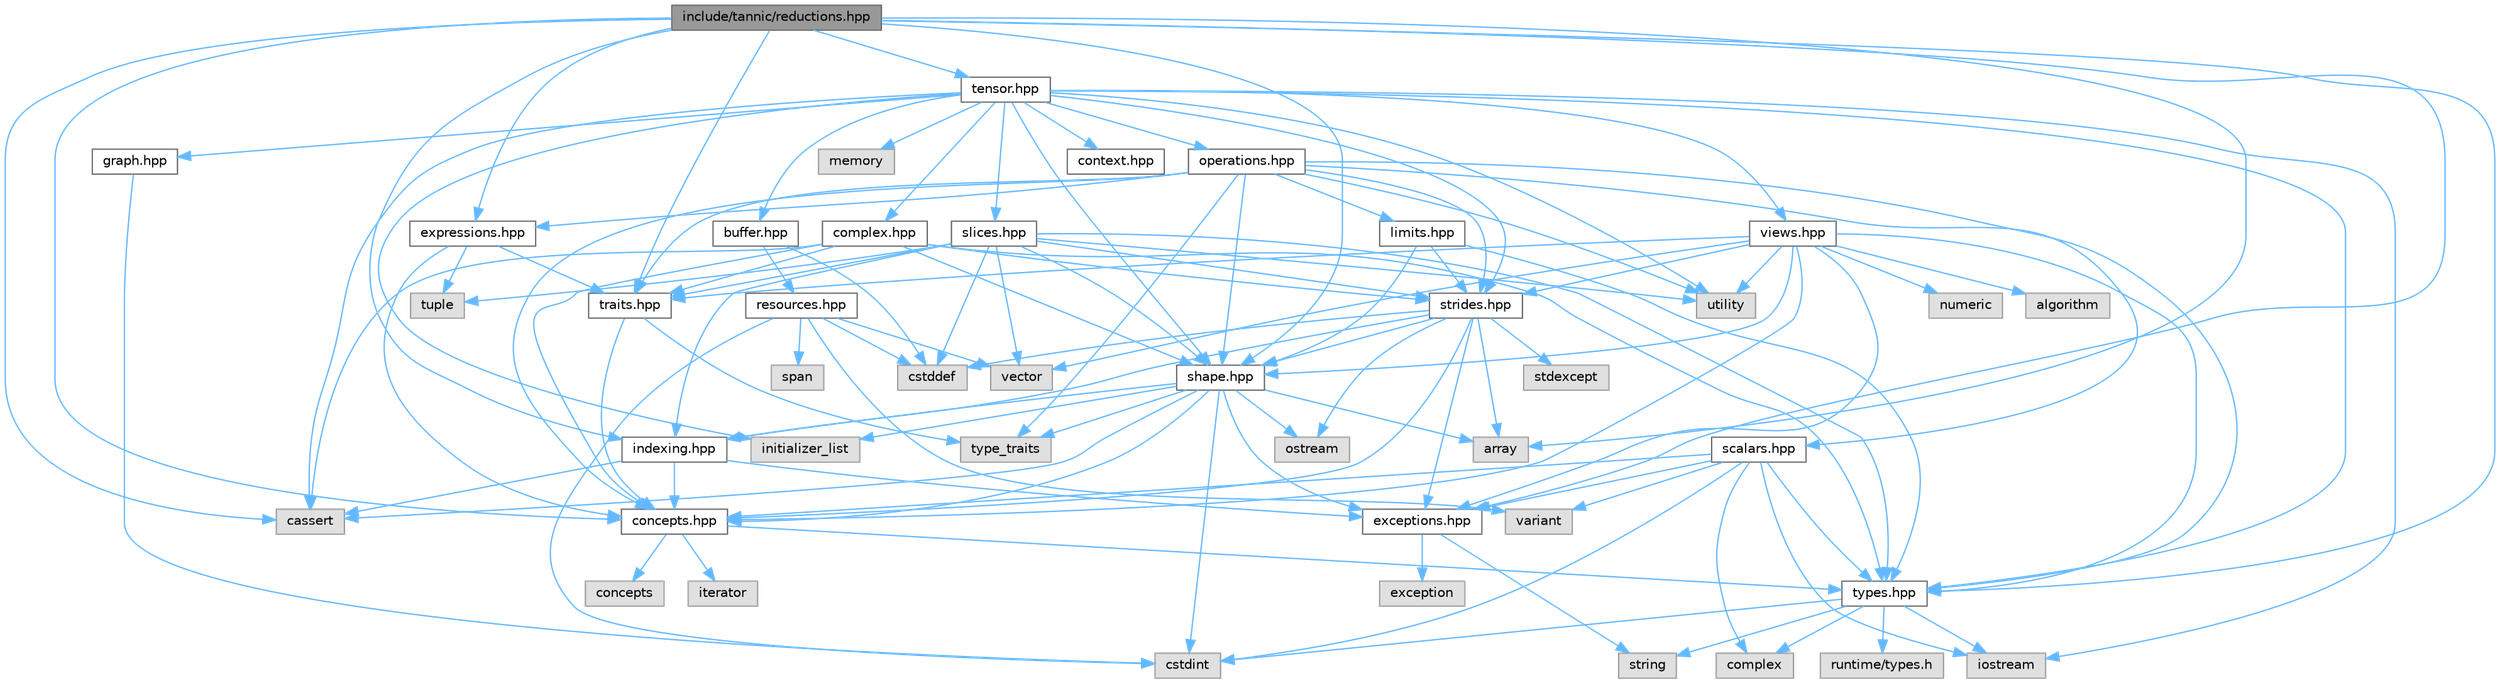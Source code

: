 digraph "include/tannic/reductions.hpp"
{
 // LATEX_PDF_SIZE
  bgcolor="transparent";
  edge [fontname=Helvetica,fontsize=10,labelfontname=Helvetica,labelfontsize=10];
  node [fontname=Helvetica,fontsize=10,shape=box,height=0.2,width=0.4];
  Node1 [id="Node000001",label="include/tannic/reductions.hpp",height=0.2,width=0.4,color="gray40", fillcolor="grey60", style="filled", fontcolor="black",tooltip="Defines reduction operations for tensor expressions."];
  Node1 -> Node2 [id="edge114_Node000001_Node000002",color="steelblue1",style="solid",tooltip=" "];
  Node2 [id="Node000002",label="array",height=0.2,width=0.4,color="grey60", fillcolor="#E0E0E0", style="filled",tooltip=" "];
  Node1 -> Node3 [id="edge115_Node000001_Node000003",color="steelblue1",style="solid",tooltip=" "];
  Node3 [id="Node000003",label="cassert",height=0.2,width=0.4,color="grey60", fillcolor="#E0E0E0", style="filled",tooltip=" "];
  Node1 -> Node4 [id="edge116_Node000001_Node000004",color="steelblue1",style="solid",tooltip=" "];
  Node4 [id="Node000004",label="concepts.hpp",height=0.2,width=0.4,color="grey40", fillcolor="white", style="filled",URL="$d7/dd8/concepts_8hpp.html",tooltip="Defines core C++20 concepts used throughout the Tannic Tensor Library."];
  Node4 -> Node5 [id="edge117_Node000004_Node000005",color="steelblue1",style="solid",tooltip=" "];
  Node5 [id="Node000005",label="concepts",height=0.2,width=0.4,color="grey60", fillcolor="#E0E0E0", style="filled",tooltip=" "];
  Node4 -> Node6 [id="edge118_Node000004_Node000006",color="steelblue1",style="solid",tooltip=" "];
  Node6 [id="Node000006",label="iterator",height=0.2,width=0.4,color="grey60", fillcolor="#E0E0E0", style="filled",tooltip=" "];
  Node4 -> Node7 [id="edge119_Node000004_Node000007",color="steelblue1",style="solid",tooltip=" "];
  Node7 [id="Node000007",label="types.hpp",height=0.2,width=0.4,color="grey40", fillcolor="white", style="filled",URL="$dd/de3/types_8hpp.html",tooltip="Core type system for the Tannic Tensor Library."];
  Node7 -> Node8 [id="edge120_Node000007_Node000008",color="steelblue1",style="solid",tooltip=" "];
  Node8 [id="Node000008",label="iostream",height=0.2,width=0.4,color="grey60", fillcolor="#E0E0E0", style="filled",tooltip=" "];
  Node7 -> Node9 [id="edge121_Node000007_Node000009",color="steelblue1",style="solid",tooltip=" "];
  Node9 [id="Node000009",label="cstdint",height=0.2,width=0.4,color="grey60", fillcolor="#E0E0E0", style="filled",tooltip=" "];
  Node7 -> Node10 [id="edge122_Node000007_Node000010",color="steelblue1",style="solid",tooltip=" "];
  Node10 [id="Node000010",label="string",height=0.2,width=0.4,color="grey60", fillcolor="#E0E0E0", style="filled",tooltip=" "];
  Node7 -> Node11 [id="edge123_Node000007_Node000011",color="steelblue1",style="solid",tooltip=" "];
  Node11 [id="Node000011",label="complex",height=0.2,width=0.4,color="grey60", fillcolor="#E0E0E0", style="filled",tooltip=" "];
  Node7 -> Node12 [id="edge124_Node000007_Node000012",color="steelblue1",style="solid",tooltip=" "];
  Node12 [id="Node000012",label="runtime/types.h",height=0.2,width=0.4,color="grey60", fillcolor="#E0E0E0", style="filled",tooltip=" "];
  Node1 -> Node13 [id="edge125_Node000001_Node000013",color="steelblue1",style="solid",tooltip=" "];
  Node13 [id="Node000013",label="expressions.hpp",height=0.2,width=0.4,color="grey40", fillcolor="white", style="filled",URL="$d5/d8b/expressions_8hpp.html",tooltip=" "];
  Node13 -> Node14 [id="edge126_Node000013_Node000014",color="steelblue1",style="solid",tooltip=" "];
  Node14 [id="Node000014",label="tuple",height=0.2,width=0.4,color="grey60", fillcolor="#E0E0E0", style="filled",tooltip=" "];
  Node13 -> Node15 [id="edge127_Node000013_Node000015",color="steelblue1",style="solid",tooltip=" "];
  Node15 [id="Node000015",label="traits.hpp",height=0.2,width=0.4,color="grey40", fillcolor="white", style="filled",URL="$df/d73/traits_8hpp.html",tooltip=" "];
  Node15 -> Node16 [id="edge128_Node000015_Node000016",color="steelblue1",style="solid",tooltip=" "];
  Node16 [id="Node000016",label="type_traits",height=0.2,width=0.4,color="grey60", fillcolor="#E0E0E0", style="filled",tooltip=" "];
  Node15 -> Node4 [id="edge129_Node000015_Node000004",color="steelblue1",style="solid",tooltip=" "];
  Node13 -> Node4 [id="edge130_Node000013_Node000004",color="steelblue1",style="solid",tooltip=" "];
  Node1 -> Node7 [id="edge131_Node000001_Node000007",color="steelblue1",style="solid",tooltip=" "];
  Node1 -> Node15 [id="edge132_Node000001_Node000015",color="steelblue1",style="solid",tooltip=" "];
  Node1 -> Node17 [id="edge133_Node000001_Node000017",color="steelblue1",style="solid",tooltip=" "];
  Node17 [id="Node000017",label="shape.hpp",height=0.2,width=0.4,color="grey40", fillcolor="white", style="filled",URL="$d3/d30/shape_8hpp.html",tooltip="Defines the Shape class for representing tensor dimensions."];
  Node17 -> Node16 [id="edge134_Node000017_Node000016",color="steelblue1",style="solid",tooltip=" "];
  Node17 -> Node2 [id="edge135_Node000017_Node000002",color="steelblue1",style="solid",tooltip=" "];
  Node17 -> Node9 [id="edge136_Node000017_Node000009",color="steelblue1",style="solid",tooltip=" "];
  Node17 -> Node3 [id="edge137_Node000017_Node000003",color="steelblue1",style="solid",tooltip=" "];
  Node17 -> Node18 [id="edge138_Node000017_Node000018",color="steelblue1",style="solid",tooltip=" "];
  Node18 [id="Node000018",label="initializer_list",height=0.2,width=0.4,color="grey60", fillcolor="#E0E0E0", style="filled",tooltip=" "];
  Node17 -> Node19 [id="edge139_Node000017_Node000019",color="steelblue1",style="solid",tooltip=" "];
  Node19 [id="Node000019",label="ostream",height=0.2,width=0.4,color="grey60", fillcolor="#E0E0E0", style="filled",tooltip=" "];
  Node17 -> Node4 [id="edge140_Node000017_Node000004",color="steelblue1",style="solid",tooltip=" "];
  Node17 -> Node20 [id="edge141_Node000017_Node000020",color="steelblue1",style="solid",tooltip=" "];
  Node20 [id="Node000020",label="indexing.hpp",height=0.2,width=0.4,color="grey40", fillcolor="white", style="filled",URL="$d7/d1d/indexing_8hpp.html",tooltip=" "];
  Node20 -> Node3 [id="edge142_Node000020_Node000003",color="steelblue1",style="solid",tooltip=" "];
  Node20 -> Node4 [id="edge143_Node000020_Node000004",color="steelblue1",style="solid",tooltip=" "];
  Node20 -> Node21 [id="edge144_Node000020_Node000021",color="steelblue1",style="solid",tooltip=" "];
  Node21 [id="Node000021",label="exceptions.hpp",height=0.2,width=0.4,color="grey40", fillcolor="white", style="filled",URL="$da/d49/exceptions_8hpp.html",tooltip="Defines the exceptions used in the library."];
  Node21 -> Node22 [id="edge145_Node000021_Node000022",color="steelblue1",style="solid",tooltip=" "];
  Node22 [id="Node000022",label="exception",height=0.2,width=0.4,color="grey60", fillcolor="#E0E0E0", style="filled",tooltip=" "];
  Node21 -> Node10 [id="edge146_Node000021_Node000010",color="steelblue1",style="solid",tooltip=" "];
  Node17 -> Node21 [id="edge147_Node000017_Node000021",color="steelblue1",style="solid",tooltip=" "];
  Node1 -> Node23 [id="edge148_Node000001_Node000023",color="steelblue1",style="solid",tooltip=" "];
  Node23 [id="Node000023",label="tensor.hpp",height=0.2,width=0.4,color="grey40", fillcolor="white", style="filled",URL="$d3/d8b/tensor_8hpp.html",tooltip=" "];
  Node23 -> Node8 [id="edge149_Node000023_Node000008",color="steelblue1",style="solid",tooltip=" "];
  Node23 -> Node24 [id="edge150_Node000023_Node000024",color="steelblue1",style="solid",tooltip=" "];
  Node24 [id="Node000024",label="memory",height=0.2,width=0.4,color="grey60", fillcolor="#E0E0E0", style="filled",tooltip=" "];
  Node23 -> Node3 [id="edge151_Node000023_Node000003",color="steelblue1",style="solid",tooltip=" "];
  Node23 -> Node25 [id="edge152_Node000023_Node000025",color="steelblue1",style="solid",tooltip=" "];
  Node25 [id="Node000025",label="utility",height=0.2,width=0.4,color="grey60", fillcolor="#E0E0E0", style="filled",tooltip=" "];
  Node23 -> Node18 [id="edge153_Node000023_Node000018",color="steelblue1",style="solid",tooltip=" "];
  Node23 -> Node7 [id="edge154_Node000023_Node000007",color="steelblue1",style="solid",tooltip=" "];
  Node23 -> Node17 [id="edge155_Node000023_Node000017",color="steelblue1",style="solid",tooltip=" "];
  Node23 -> Node26 [id="edge156_Node000023_Node000026",color="steelblue1",style="solid",tooltip=" "];
  Node26 [id="Node000026",label="strides.hpp",height=0.2,width=0.4,color="grey40", fillcolor="white", style="filled",URL="$d7/d08/strides_8hpp.html",tooltip="Memory layout specification for tensor dimensions in the Tannic Tensor Library."];
  Node26 -> Node2 [id="edge157_Node000026_Node000002",color="steelblue1",style="solid",tooltip=" "];
  Node26 -> Node27 [id="edge158_Node000026_Node000027",color="steelblue1",style="solid",tooltip=" "];
  Node27 [id="Node000027",label="cstddef",height=0.2,width=0.4,color="grey60", fillcolor="#E0E0E0", style="filled",tooltip=" "];
  Node26 -> Node28 [id="edge159_Node000026_Node000028",color="steelblue1",style="solid",tooltip=" "];
  Node28 [id="Node000028",label="stdexcept",height=0.2,width=0.4,color="grey60", fillcolor="#E0E0E0", style="filled",tooltip=" "];
  Node26 -> Node19 [id="edge160_Node000026_Node000019",color="steelblue1",style="solid",tooltip=" "];
  Node26 -> Node4 [id="edge161_Node000026_Node000004",color="steelblue1",style="solid",tooltip=" "];
  Node26 -> Node17 [id="edge162_Node000026_Node000017",color="steelblue1",style="solid",tooltip=" "];
  Node26 -> Node20 [id="edge163_Node000026_Node000020",color="steelblue1",style="solid",tooltip=" "];
  Node26 -> Node21 [id="edge164_Node000026_Node000021",color="steelblue1",style="solid",tooltip=" "];
  Node23 -> Node29 [id="edge165_Node000023_Node000029",color="steelblue1",style="solid",tooltip=" "];
  Node29 [id="Node000029",label="buffer.hpp",height=0.2,width=0.4,color="grey40", fillcolor="white", style="filled",URL="$da/d1d/buffer_8hpp.html",tooltip="Memory buffer management for tensor storage."];
  Node29 -> Node27 [id="edge166_Node000029_Node000027",color="steelblue1",style="solid",tooltip=" "];
  Node29 -> Node30 [id="edge167_Node000029_Node000030",color="steelblue1",style="solid",tooltip=" "];
  Node30 [id="Node000030",label="resources.hpp",height=0.2,width=0.4,color="grey40", fillcolor="white", style="filled",URL="$d1/dee/resources_8hpp.html",tooltip="Memory resource management for heterogeneous computing."];
  Node30 -> Node9 [id="edge168_Node000030_Node000009",color="steelblue1",style="solid",tooltip=" "];
  Node30 -> Node27 [id="edge169_Node000030_Node000027",color="steelblue1",style="solid",tooltip=" "];
  Node30 -> Node31 [id="edge170_Node000030_Node000031",color="steelblue1",style="solid",tooltip=" "];
  Node31 [id="Node000031",label="span",height=0.2,width=0.4,color="grey60", fillcolor="#E0E0E0", style="filled",tooltip=" "];
  Node30 -> Node32 [id="edge171_Node000030_Node000032",color="steelblue1",style="solid",tooltip=" "];
  Node32 [id="Node000032",label="vector",height=0.2,width=0.4,color="grey60", fillcolor="#E0E0E0", style="filled",tooltip=" "];
  Node30 -> Node33 [id="edge172_Node000030_Node000033",color="steelblue1",style="solid",tooltip=" "];
  Node33 [id="Node000033",label="variant",height=0.2,width=0.4,color="grey60", fillcolor="#E0E0E0", style="filled",tooltip=" "];
  Node23 -> Node34 [id="edge173_Node000023_Node000034",color="steelblue1",style="solid",tooltip=" "];
  Node34 [id="Node000034",label="slices.hpp",height=0.2,width=0.4,color="grey40", fillcolor="white", style="filled",URL="$d4/d71/slices_8hpp.html",tooltip="Implements tensor slicing for expression templates in the Tannic Tensor Library."];
  Node34 -> Node14 [id="edge174_Node000034_Node000014",color="steelblue1",style="solid",tooltip=" "];
  Node34 -> Node25 [id="edge175_Node000034_Node000025",color="steelblue1",style="solid",tooltip=" "];
  Node34 -> Node27 [id="edge176_Node000034_Node000027",color="steelblue1",style="solid",tooltip=" "];
  Node34 -> Node32 [id="edge177_Node000034_Node000032",color="steelblue1",style="solid",tooltip=" "];
  Node34 -> Node7 [id="edge178_Node000034_Node000007",color="steelblue1",style="solid",tooltip=" "];
  Node34 -> Node15 [id="edge179_Node000034_Node000015",color="steelblue1",style="solid",tooltip=" "];
  Node34 -> Node17 [id="edge180_Node000034_Node000017",color="steelblue1",style="solid",tooltip=" "];
  Node34 -> Node26 [id="edge181_Node000034_Node000026",color="steelblue1",style="solid",tooltip=" "];
  Node34 -> Node20 [id="edge182_Node000034_Node000020",color="steelblue1",style="solid",tooltip=" "];
  Node23 -> Node35 [id="edge183_Node000023_Node000035",color="steelblue1",style="solid",tooltip=" "];
  Node35 [id="Node000035",label="views.hpp",height=0.2,width=0.4,color="grey40", fillcolor="white", style="filled",URL="$de/d49/views_8hpp.html",tooltip=" "];
  Node35 -> Node25 [id="edge184_Node000035_Node000025",color="steelblue1",style="solid",tooltip=" "];
  Node35 -> Node36 [id="edge185_Node000035_Node000036",color="steelblue1",style="solid",tooltip=" "];
  Node36 [id="Node000036",label="algorithm",height=0.2,width=0.4,color="grey60", fillcolor="#E0E0E0", style="filled",tooltip=" "];
  Node35 -> Node37 [id="edge186_Node000035_Node000037",color="steelblue1",style="solid",tooltip=" "];
  Node37 [id="Node000037",label="numeric",height=0.2,width=0.4,color="grey60", fillcolor="#E0E0E0", style="filled",tooltip=" "];
  Node35 -> Node32 [id="edge187_Node000035_Node000032",color="steelblue1",style="solid",tooltip=" "];
  Node35 -> Node7 [id="edge188_Node000035_Node000007",color="steelblue1",style="solid",tooltip=" "];
  Node35 -> Node15 [id="edge189_Node000035_Node000015",color="steelblue1",style="solid",tooltip=" "];
  Node35 -> Node17 [id="edge190_Node000035_Node000017",color="steelblue1",style="solid",tooltip=" "];
  Node35 -> Node26 [id="edge191_Node000035_Node000026",color="steelblue1",style="solid",tooltip=" "];
  Node35 -> Node4 [id="edge192_Node000035_Node000004",color="steelblue1",style="solid",tooltip=" "];
  Node35 -> Node21 [id="edge193_Node000035_Node000021",color="steelblue1",style="solid",tooltip=" "];
  Node23 -> Node38 [id="edge194_Node000023_Node000038",color="steelblue1",style="solid",tooltip=" "];
  Node38 [id="Node000038",label="operations.hpp",height=0.2,width=0.4,color="grey40", fillcolor="white", style="filled",URL="$d6/d00/operations_8hpp.html",tooltip=" "];
  Node38 -> Node25 [id="edge195_Node000038_Node000025",color="steelblue1",style="solid",tooltip=" "];
  Node38 -> Node16 [id="edge196_Node000038_Node000016",color="steelblue1",style="solid",tooltip=" "];
  Node38 -> Node4 [id="edge197_Node000038_Node000004",color="steelblue1",style="solid",tooltip=" "];
  Node38 -> Node13 [id="edge198_Node000038_Node000013",color="steelblue1",style="solid",tooltip=" "];
  Node38 -> Node7 [id="edge199_Node000038_Node000007",color="steelblue1",style="solid",tooltip=" "];
  Node38 -> Node17 [id="edge200_Node000038_Node000017",color="steelblue1",style="solid",tooltip=" "];
  Node38 -> Node26 [id="edge201_Node000038_Node000026",color="steelblue1",style="solid",tooltip=" "];
  Node38 -> Node15 [id="edge202_Node000038_Node000015",color="steelblue1",style="solid",tooltip=" "];
  Node38 -> Node39 [id="edge203_Node000038_Node000039",color="steelblue1",style="solid",tooltip=" "];
  Node39 [id="Node000039",label="scalars.hpp",height=0.2,width=0.4,color="grey40", fillcolor="white", style="filled",URL="$d3/d3c/scalars_8hpp.html",tooltip=" "];
  Node39 -> Node8 [id="edge204_Node000039_Node000008",color="steelblue1",style="solid",tooltip=" "];
  Node39 -> Node33 [id="edge205_Node000039_Node000033",color="steelblue1",style="solid",tooltip=" "];
  Node39 -> Node11 [id="edge206_Node000039_Node000011",color="steelblue1",style="solid",tooltip=" "];
  Node39 -> Node9 [id="edge207_Node000039_Node000009",color="steelblue1",style="solid",tooltip=" "];
  Node39 -> Node7 [id="edge208_Node000039_Node000007",color="steelblue1",style="solid",tooltip=" "];
  Node39 -> Node4 [id="edge209_Node000039_Node000004",color="steelblue1",style="solid",tooltip=" "];
  Node39 -> Node21 [id="edge210_Node000039_Node000021",color="steelblue1",style="solid",tooltip=" "];
  Node38 -> Node40 [id="edge211_Node000038_Node000040",color="steelblue1",style="solid",tooltip=" "];
  Node40 [id="Node000040",label="limits.hpp",height=0.2,width=0.4,color="grey40", fillcolor="white", style="filled",URL="$d7/df0/limits_8hpp.html",tooltip=" "];
  Node40 -> Node7 [id="edge212_Node000040_Node000007",color="steelblue1",style="solid",tooltip=" "];
  Node40 -> Node17 [id="edge213_Node000040_Node000017",color="steelblue1",style="solid",tooltip=" "];
  Node40 -> Node26 [id="edge214_Node000040_Node000026",color="steelblue1",style="solid",tooltip=" "];
  Node23 -> Node41 [id="edge215_Node000023_Node000041",color="steelblue1",style="solid",tooltip=" "];
  Node41 [id="Node000041",label="complex.hpp",height=0.2,width=0.4,color="grey40", fillcolor="white", style="filled",URL="$db/dd8/complex_8hpp.html",tooltip=" "];
  Node41 -> Node4 [id="edge216_Node000041_Node000004",color="steelblue1",style="solid",tooltip=" "];
  Node41 -> Node7 [id="edge217_Node000041_Node000007",color="steelblue1",style="solid",tooltip=" "];
  Node41 -> Node17 [id="edge218_Node000041_Node000017",color="steelblue1",style="solid",tooltip=" "];
  Node41 -> Node26 [id="edge219_Node000041_Node000026",color="steelblue1",style="solid",tooltip=" "];
  Node41 -> Node15 [id="edge220_Node000041_Node000015",color="steelblue1",style="solid",tooltip=" "];
  Node41 -> Node3 [id="edge221_Node000041_Node000003",color="steelblue1",style="solid",tooltip=" "];
  Node23 -> Node42 [id="edge222_Node000023_Node000042",color="steelblue1",style="solid",tooltip=" "];
  Node42 [id="Node000042",label="graph.hpp",height=0.2,width=0.4,color="grey40", fillcolor="white", style="filled",URL="$d9/de9/graph_8hpp.html",tooltip=" "];
  Node42 -> Node9 [id="edge223_Node000042_Node000009",color="steelblue1",style="solid",tooltip=" "];
  Node23 -> Node43 [id="edge224_Node000023_Node000043",color="steelblue1",style="solid",tooltip=" "];
  Node43 [id="Node000043",label="context.hpp",height=0.2,width=0.4,color="grey40", fillcolor="white", style="filled",URL="$d2/da3/context_8hpp.html",tooltip=" "];
  Node1 -> Node20 [id="edge225_Node000001_Node000020",color="steelblue1",style="solid",tooltip=" "];
  Node1 -> Node21 [id="edge226_Node000001_Node000021",color="steelblue1",style="solid",tooltip=" "];
}
